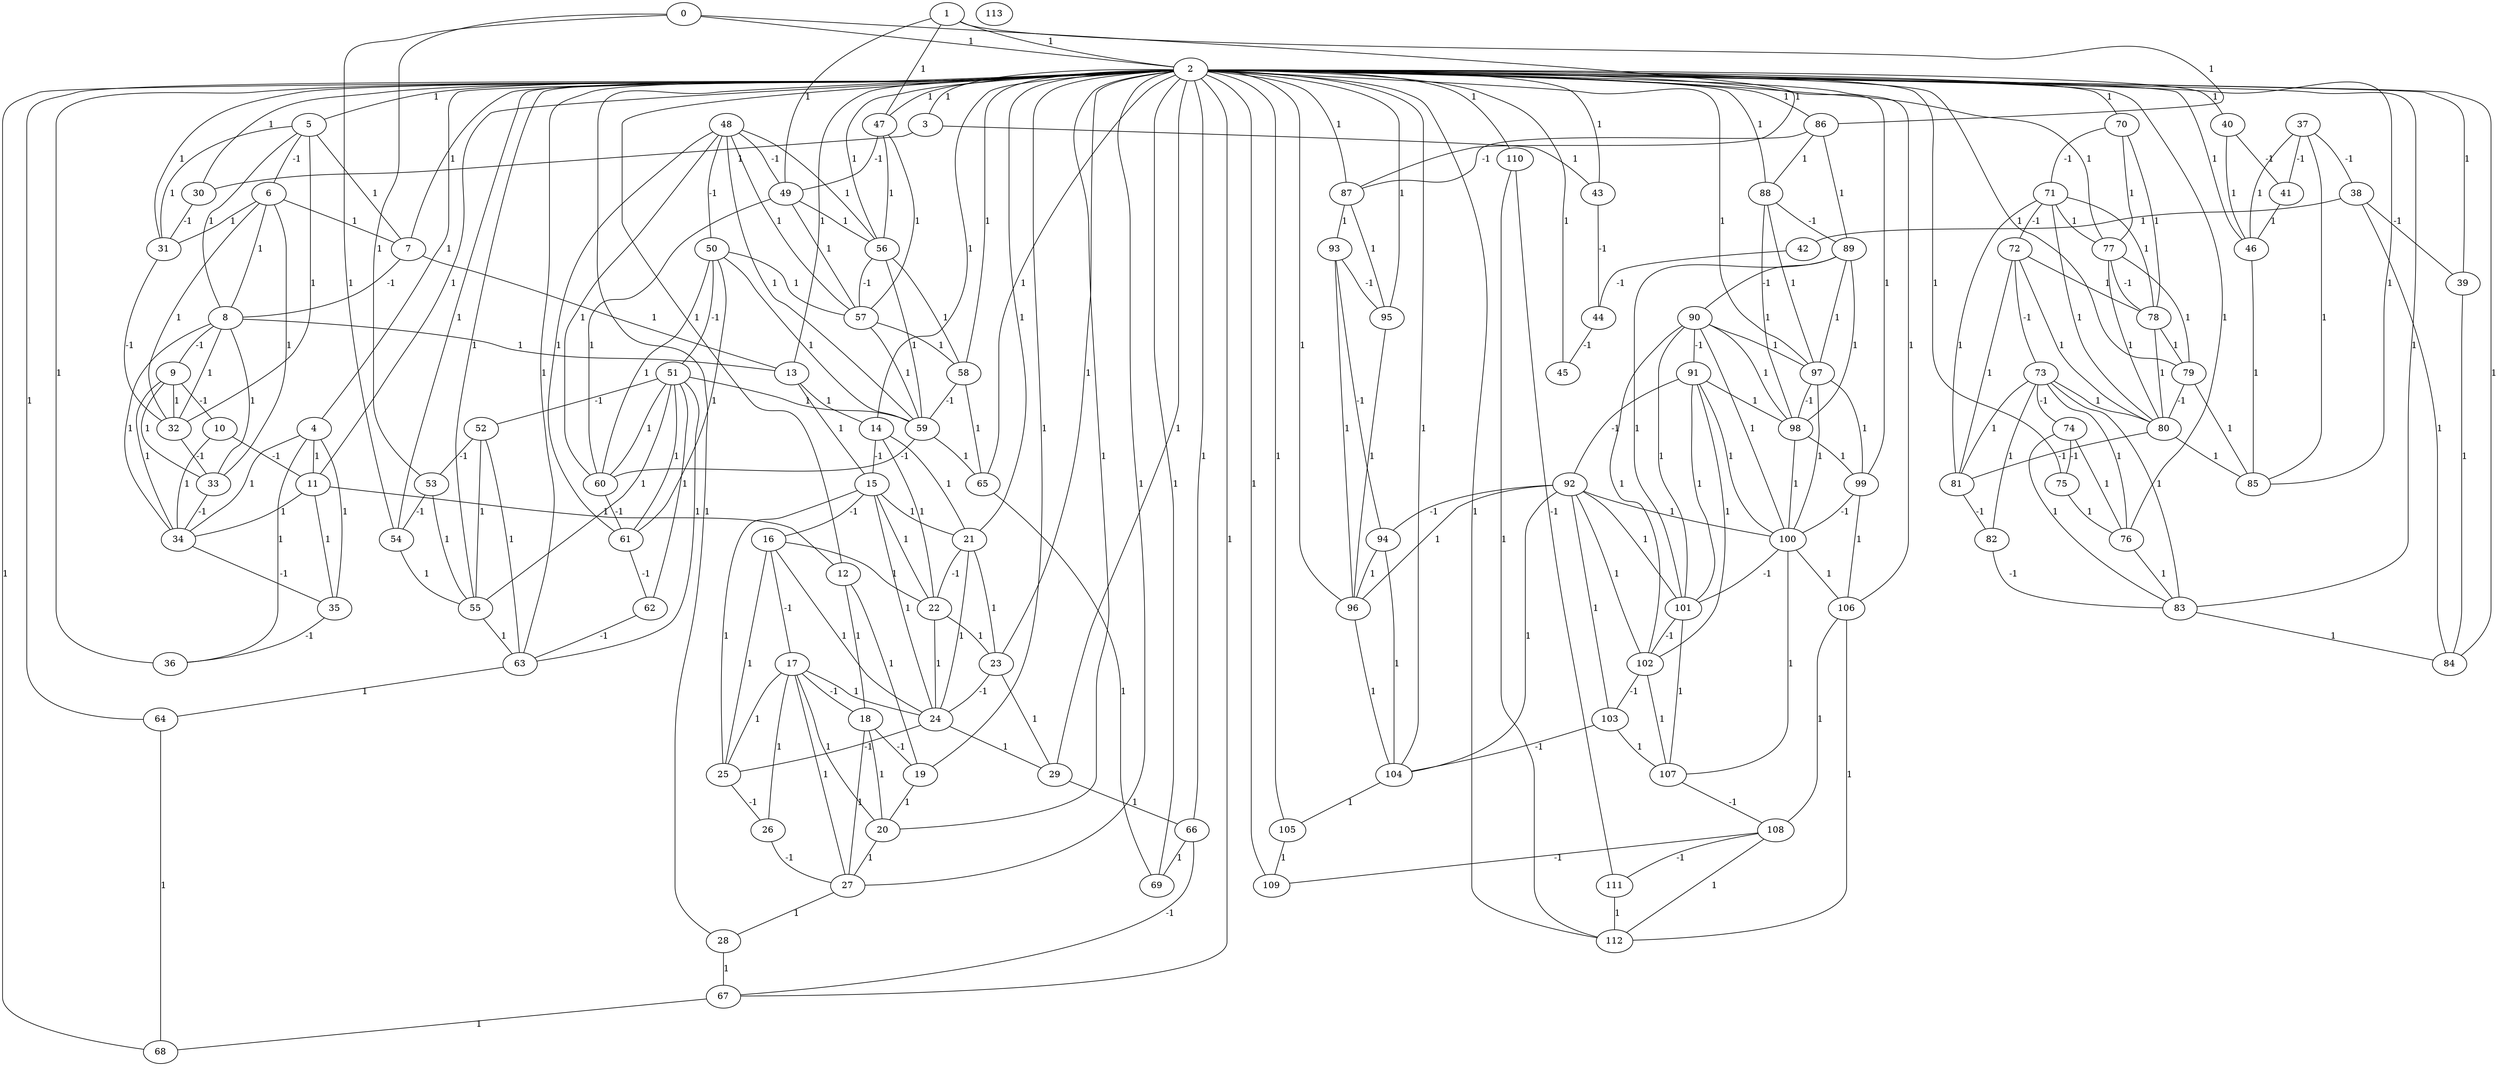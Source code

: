 graph G {
0 [label=0, node_id=0];
1 [label=1, node_id=1];
2 [label=2, node_id=2];
3 [label=3, node_id=3];
4 [label=4, node_id=4];
5 [label=5, node_id=5];
6 [label=6, node_id=6];
7 [label=7, node_id=7];
8 [label=8, node_id=8];
9 [label=9, node_id=9];
10 [label=10, node_id=10];
11 [label=11, node_id=11];
12 [label=12, node_id=12];
13 [label=13, node_id=13];
14 [label=14, node_id=14];
15 [label=15, node_id=15];
16 [label=16, node_id=16];
17 [label=17, node_id=17];
18 [label=18, node_id=18];
19 [label=19, node_id=19];
20 [label=20, node_id=20];
21 [label=21, node_id=21];
22 [label=22, node_id=22];
23 [label=23, node_id=23];
24 [label=24, node_id=24];
25 [label=25, node_id=25];
26 [label=26, node_id=26];
27 [label=27, node_id=27];
28 [label=28, node_id=28];
29 [label=29, node_id=29];
30 [label=30, node_id=30];
31 [label=31, node_id=31];
32 [label=32, node_id=32];
33 [label=33, node_id=33];
34 [label=34, node_id=34];
35 [label=35, node_id=35];
36 [label=36, node_id=36];
37 [label=37, node_id=37];
38 [label=38, node_id=38];
39 [label=39, node_id=39];
40 [label=40, node_id=40];
41 [label=41, node_id=41];
42 [label=42, node_id=42];
43 [label=43, node_id=43];
44 [label=44, node_id=44];
45 [label=45, node_id=45];
46 [label=46, node_id=46];
47 [label=47, node_id=47];
48 [label=48, node_id=48];
49 [label=49, node_id=49];
50 [label=50, node_id=50];
51 [label=51, node_id=51];
52 [label=52, node_id=52];
53 [label=53, node_id=53];
54 [label=54, node_id=54];
55 [label=55, node_id=55];
56 [label=56, node_id=56];
57 [label=57, node_id=57];
58 [label=58, node_id=58];
59 [label=59, node_id=59];
60 [label=60, node_id=60];
61 [label=61, node_id=61];
62 [label=62, node_id=62];
63 [label=63, node_id=63];
64 [label=64, node_id=64];
65 [label=65, node_id=65];
66 [label=66, node_id=66];
67 [label=67, node_id=67];
68 [label=68, node_id=68];
69 [label=69, node_id=69];
70 [label=70, node_id=70];
71 [label=71, node_id=71];
72 [label=72, node_id=72];
73 [label=73, node_id=73];
74 [label=74, node_id=74];
75 [label=75, node_id=75];
76 [label=76, node_id=76];
77 [label=77, node_id=77];
78 [label=78, node_id=78];
79 [label=79, node_id=79];
80 [label=80, node_id=80];
81 [label=81, node_id=81];
82 [label=82, node_id=82];
83 [label=83, node_id=83];
84 [label=84, node_id=84];
85 [label=85, node_id=85];
86 [label=86, node_id=86];
87 [label=87, node_id=87];
88 [label=88, node_id=88];
89 [label=89, node_id=89];
90 [label=90, node_id=90];
91 [label=91, node_id=91];
92 [label=92, node_id=92];
93 [label=93, node_id=93];
94 [label=94, node_id=94];
95 [label=95, node_id=95];
96 [label=96, node_id=96];
97 [label=97, node_id=97];
98 [label=98, node_id=98];
99 [label=99, node_id=99];
100 [label=100, node_id=100];
101 [label=101, node_id=101];
102 [label=102, node_id=102];
103 [label=103, node_id=103];
104 [label=104, node_id=104];
105 [label=105, node_id=105];
106 [label=106, node_id=106];
107 [label=107, node_id=107];
108 [label=108, node_id=108];
109 [label=109, node_id=109];
110 [label=110, node_id=110];
111 [label=111, node_id=111];
112 [label=112, node_id=112];
113 [label=113, node_id=113];
0--2  [label=1, weight=1];
0--53  [label=1, weight=1];
0--54  [label=1, weight=1];
0--87  [label=1, weight=1];
1--2  [label=1, weight=1];
1--47  [label=1, weight=1];
1--49  [label=1, weight=1];
1--86  [label=1, weight=1];
2--3  [label=1, weight=1];
2--4  [label=1, weight=1];
2--5  [label=1, weight=1];
2--7  [label=1, weight=1];
2--11  [label=1, weight=1];
2--12  [label=1, weight=1];
2--13  [label=1, weight=1];
2--14  [label=1, weight=1];
2--19  [label=1, weight=1];
2--20  [label=1, weight=1];
2--21  [label=1, weight=1];
2--23  [label=1, weight=1];
2--27  [label=1, weight=1];
2--28  [label=1, weight=1];
2--29  [label=1, weight=1];
2--30  [label=1, weight=1];
2--31  [label=1, weight=1];
2--36  [label=1, weight=1];
2--39  [label=1, weight=1];
2--40  [label=1, weight=1];
2--43  [label=1, weight=1];
2--45  [label=1, weight=1];
2--46  [label=1, weight=1];
2--47  [label=1, weight=1];
2--54  [label=1, weight=1];
2--55  [label=1, weight=1];
2--56  [label=1, weight=1];
2--58  [label=1, weight=1];
2--63  [label=1, weight=1];
2--64  [label=1, weight=1];
2--65  [label=1, weight=1];
2--66  [label=1, weight=1];
2--67  [label=1, weight=1];
2--68  [label=1, weight=1];
2--69  [label=1, weight=1];
2--70  [label=1, weight=1];
2--75  [label=1, weight=1];
2--76  [label=1, weight=1];
2--77  [label=1, weight=1];
2--79  [label=1, weight=1];
2--83  [label=1, weight=1];
2--84  [label=1, weight=1];
2--85  [label=1, weight=1];
2--86  [label=1, weight=1];
2--87  [label=1, weight=1];
2--88  [label=1, weight=1];
2--95  [label=1, weight=1];
2--96  [label=1, weight=1];
2--97  [label=1, weight=1];
2--99  [label=1, weight=1];
2--104  [label=1, weight=1];
2--105  [label=1, weight=1];
2--106  [label=1, weight=1];
2--109  [label=1, weight=1];
2--110  [label=1, weight=1];
2--112  [label=1, weight=1];
3--30  [label=1, weight=1];
3--43  [label=1, weight=1];
4--11  [label=1, weight=1];
4--34  [label=1, weight=1];
4--35  [label=1, weight=1];
4--36  [label=1, weight=1];
5--7  [label=1, weight=1];
5--8  [label=1, weight=1];
5--31  [label=1, weight=1];
5--32  [label=1, weight=1];
6--7  [label=1, weight=1];
6--8  [label=1, weight=1];
6--31  [label=1, weight=1];
6--32  [label=1, weight=1];
6--33  [label=1, weight=1];
7--13  [label=1, weight=1];
8--13  [label=1, weight=1];
8--32  [label=1, weight=1];
8--33  [label=1, weight=1];
8--34  [label=1, weight=1];
9--32  [label=1, weight=1];
9--33  [label=1, weight=1];
9--34  [label=1, weight=1];
10--34  [label=1, weight=1];
11--12  [label=1, weight=1];
11--34  [label=1, weight=1];
11--35  [label=1, weight=1];
12--18  [label=1, weight=1];
12--19  [label=1, weight=1];
13--14  [label=1, weight=1];
13--15  [label=1, weight=1];
14--21  [label=1, weight=1];
14--22  [label=1, weight=1];
15--21  [label=1, weight=1];
15--22  [label=1, weight=1];
15--24  [label=1, weight=1];
15--25  [label=1, weight=1];
16--22  [label=1, weight=1];
16--24  [label=1, weight=1];
16--25  [label=1, weight=1];
17--20  [label=1, weight=1];
17--24  [label=1, weight=1];
17--25  [label=1, weight=1];
17--26  [label=1, weight=1];
17--27  [label=1, weight=1];
18--20  [label=1, weight=1];
18--27  [label=1, weight=1];
19--20  [label=1, weight=1];
20--27  [label=1, weight=1];
21--23  [label=1, weight=1];
21--24  [label=1, weight=1];
22--23  [label=1, weight=1];
22--24  [label=1, weight=1];
23--29  [label=1, weight=1];
24--29  [label=1, weight=1];
27--28  [label=1, weight=1];
28--67  [label=1, weight=1];
29--66  [label=1, weight=1];
37--46  [label=1, weight=1];
37--85  [label=1, weight=1];
38--42  [label=1, weight=1];
38--84  [label=1, weight=1];
39--84  [label=1, weight=1];
40--46  [label=1, weight=1];
41--46  [label=1, weight=1];
46--85  [label=1, weight=1];
47--56  [label=1, weight=1];
47--57  [label=1, weight=1];
48--56  [label=1, weight=1];
48--57  [label=1, weight=1];
48--59  [label=1, weight=1];
48--60  [label=1, weight=1];
48--61  [label=1, weight=1];
49--56  [label=1, weight=1];
49--57  [label=1, weight=1];
49--60  [label=1, weight=1];
50--57  [label=1, weight=1];
50--59  [label=1, weight=1];
50--60  [label=1, weight=1];
50--61  [label=1, weight=1];
51--55  [label=1, weight=1];
51--59  [label=1, weight=1];
51--60  [label=1, weight=1];
51--61  [label=1, weight=1];
51--62  [label=1, weight=1];
51--63  [label=1, weight=1];
52--55  [label=1, weight=1];
52--63  [label=1, weight=1];
53--55  [label=1, weight=1];
54--55  [label=1, weight=1];
55--63  [label=1, weight=1];
56--58  [label=1, weight=1];
56--59  [label=1, weight=1];
57--58  [label=1, weight=1];
57--59  [label=1, weight=1];
58--65  [label=1, weight=1];
59--65  [label=1, weight=1];
63--64  [label=1, weight=1];
64--68  [label=1, weight=1];
65--69  [label=1, weight=1];
66--69  [label=1, weight=1];
67--68  [label=1, weight=1];
70--77  [label=1, weight=1];
70--78  [label=1, weight=1];
71--77  [label=1, weight=1];
71--78  [label=1, weight=1];
71--80  [label=1, weight=1];
71--81  [label=1, weight=1];
72--78  [label=1, weight=1];
72--80  [label=1, weight=1];
72--81  [label=1, weight=1];
73--76  [label=1, weight=1];
73--80  [label=1, weight=1];
73--81  [label=1, weight=1];
73--82  [label=1, weight=1];
73--83  [label=1, weight=1];
74--76  [label=1, weight=1];
74--83  [label=1, weight=1];
75--76  [label=1, weight=1];
76--83  [label=1, weight=1];
77--79  [label=1, weight=1];
77--80  [label=1, weight=1];
78--79  [label=1, weight=1];
78--80  [label=1, weight=1];
79--85  [label=1, weight=1];
80--85  [label=1, weight=1];
83--84  [label=1, weight=1];
86--88  [label=1, weight=1];
86--89  [label=1, weight=1];
87--93  [label=1, weight=1];
87--95  [label=1, weight=1];
88--97  [label=1, weight=1];
88--98  [label=1, weight=1];
89--97  [label=1, weight=1];
89--98  [label=1, weight=1];
89--101  [label=1, weight=1];
90--97  [label=1, weight=1];
90--98  [label=1, weight=1];
90--100  [label=1, weight=1];
90--101  [label=1, weight=1];
90--102  [label=1, weight=1];
91--98  [label=1, weight=1];
91--100  [label=1, weight=1];
91--101  [label=1, weight=1];
91--102  [label=1, weight=1];
92--96  [label=1, weight=1];
92--100  [label=1, weight=1];
92--101  [label=1, weight=1];
92--102  [label=1, weight=1];
92--103  [label=1, weight=1];
92--104  [label=1, weight=1];
93--96  [label=1, weight=1];
94--96  [label=1, weight=1];
94--104  [label=1, weight=1];
95--96  [label=1, weight=1];
96--104  [label=1, weight=1];
97--99  [label=1, weight=1];
97--100  [label=1, weight=1];
98--99  [label=1, weight=1];
98--100  [label=1, weight=1];
99--106  [label=1, weight=1];
100--106  [label=1, weight=1];
100--107  [label=1, weight=1];
101--107  [label=1, weight=1];
102--107  [label=1, weight=1];
103--107  [label=1, weight=1];
104--105  [label=1, weight=1];
105--109  [label=1, weight=1];
106--108  [label=1, weight=1];
106--112  [label=1, weight=1];
108--112  [label=1, weight=1];
110--112  [label=1, weight=1];
111--112  [label=1, weight=1];
5--6  [label=-1, weight=-1];
7--8  [label=-1, weight=-1];
8--9  [label=-1, weight=-1];
9--10  [label=-1, weight=-1];
10--11  [label=-1, weight=-1];
14--15  [label=-1, weight=-1];
15--16  [label=-1, weight=-1];
16--17  [label=-1, weight=-1];
17--18  [label=-1, weight=-1];
18--19  [label=-1, weight=-1];
21--22  [label=-1, weight=-1];
23--24  [label=-1, weight=-1];
24--25  [label=-1, weight=-1];
25--26  [label=-1, weight=-1];
26--27  [label=-1, weight=-1];
30--31  [label=-1, weight=-1];
31--32  [label=-1, weight=-1];
32--33  [label=-1, weight=-1];
33--34  [label=-1, weight=-1];
34--35  [label=-1, weight=-1];
35--36  [label=-1, weight=-1];
37--38  [label=-1, weight=-1];
37--41  [label=-1, weight=-1];
38--39  [label=-1, weight=-1];
40--41  [label=-1, weight=-1];
42--44  [label=-1, weight=-1];
43--44  [label=-1, weight=-1];
44--45  [label=-1, weight=-1];
47--49  [label=-1, weight=-1];
48--49  [label=-1, weight=-1];
48--50  [label=-1, weight=-1];
50--51  [label=-1, weight=-1];
51--52  [label=-1, weight=-1];
52--53  [label=-1, weight=-1];
53--54  [label=-1, weight=-1];
56--57  [label=-1, weight=-1];
58--59  [label=-1, weight=-1];
59--60  [label=-1, weight=-1];
60--61  [label=-1, weight=-1];
61--62  [label=-1, weight=-1];
62--63  [label=-1, weight=-1];
66--67  [label=-1, weight=-1];
70--71  [label=-1, weight=-1];
71--72  [label=-1, weight=-1];
72--73  [label=-1, weight=-1];
73--74  [label=-1, weight=-1];
74--75  [label=-1, weight=-1];
77--78  [label=-1, weight=-1];
79--80  [label=-1, weight=-1];
80--81  [label=-1, weight=-1];
81--82  [label=-1, weight=-1];
82--83  [label=-1, weight=-1];
86--87  [label=-1, weight=-1];
88--89  [label=-1, weight=-1];
89--90  [label=-1, weight=-1];
90--91  [label=-1, weight=-1];
91--92  [label=-1, weight=-1];
92--94  [label=-1, weight=-1];
93--94  [label=-1, weight=-1];
93--95  [label=-1, weight=-1];
97--98  [label=-1, weight=-1];
99--100  [label=-1, weight=-1];
100--101  [label=-1, weight=-1];
101--102  [label=-1, weight=-1];
102--103  [label=-1, weight=-1];
103--104  [label=-1, weight=-1];
107--108  [label=-1, weight=-1];
108--109  [label=-1, weight=-1];
108--111  [label=-1, weight=-1];
110--111  [label=-1, weight=-1];
}

